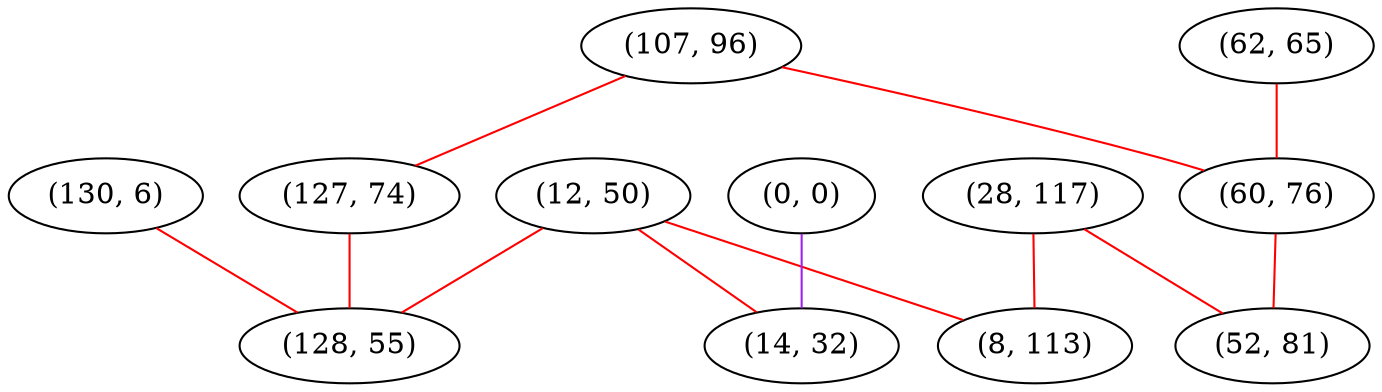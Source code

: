 graph "" {
"(107, 96)";
"(62, 65)";
"(130, 6)";
"(127, 74)";
"(28, 117)";
"(12, 50)";
"(0, 0)";
"(14, 32)";
"(8, 113)";
"(60, 76)";
"(52, 81)";
"(128, 55)";
"(107, 96)" -- "(60, 76)"  [color=red, key=0, weight=1];
"(107, 96)" -- "(127, 74)"  [color=red, key=0, weight=1];
"(62, 65)" -- "(60, 76)"  [color=red, key=0, weight=1];
"(130, 6)" -- "(128, 55)"  [color=red, key=0, weight=1];
"(127, 74)" -- "(128, 55)"  [color=red, key=0, weight=1];
"(28, 117)" -- "(8, 113)"  [color=red, key=0, weight=1];
"(28, 117)" -- "(52, 81)"  [color=red, key=0, weight=1];
"(12, 50)" -- "(8, 113)"  [color=red, key=0, weight=1];
"(12, 50)" -- "(14, 32)"  [color=red, key=0, weight=1];
"(12, 50)" -- "(128, 55)"  [color=red, key=0, weight=1];
"(0, 0)" -- "(14, 32)"  [color=purple, key=0, weight=4];
"(60, 76)" -- "(52, 81)"  [color=red, key=0, weight=1];
}
